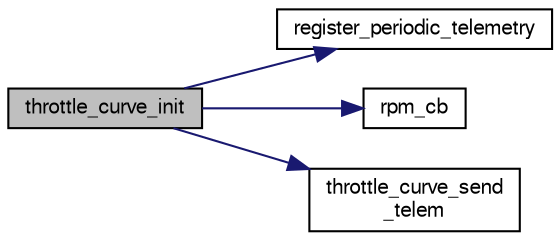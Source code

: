 digraph "throttle_curve_init"
{
  edge [fontname="FreeSans",fontsize="10",labelfontname="FreeSans",labelfontsize="10"];
  node [fontname="FreeSans",fontsize="10",shape=record];
  rankdir="LR";
  Node1 [label="throttle_curve_init",height=0.2,width=0.4,color="black", fillcolor="grey75", style="filled", fontcolor="black"];
  Node1 -> Node2 [color="midnightblue",fontsize="10",style="solid",fontname="FreeSans"];
  Node2 [label="register_periodic_telemetry",height=0.2,width=0.4,color="black", fillcolor="white", style="filled",URL="$telemetry_8c.html#a8b8cf43739f06c54d16370c141b541a0",tooltip="Register a telemetry callback function. "];
  Node1 -> Node3 [color="midnightblue",fontsize="10",style="solid",fontname="FreeSans"];
  Node3 [label="rpm_cb",height=0.2,width=0.4,color="black", fillcolor="white", style="filled",URL="$throttle__curve_8c.html#ab3186fac0bc1064939e1d9a2139b9243",tooltip="RPM callback for RPM based control throttle curves. "];
  Node1 -> Node4 [color="midnightblue",fontsize="10",style="solid",fontname="FreeSans"];
  Node4 [label="throttle_curve_send\l_telem",height=0.2,width=0.4,color="black", fillcolor="white", style="filled",URL="$throttle__curve_8c.html#a6f584cc127d0e7a4cc646365f4513c9a"];
}
